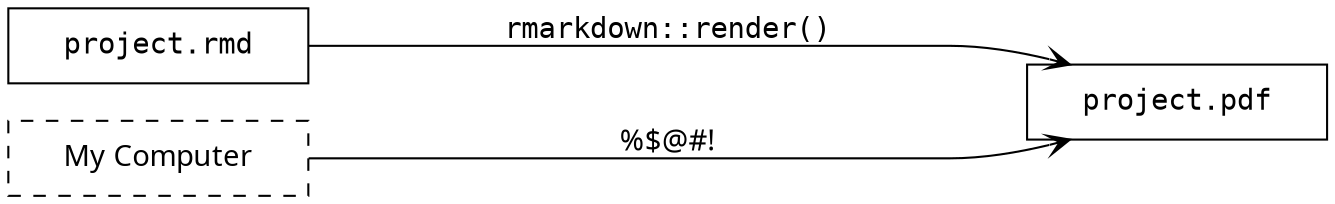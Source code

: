 digraph cicd {

graph [
  layout = dot
  rankdir = LR
]

node  [
  shape = rectangle
  color = black
  fixedsize = true
  width = 2.0
  style = solid
]

node  [
  fontname = "Courier"
  label = "project.rmd"
]
source

node [
  fontname = "Fira Sans"
  label = "My Computer"
  style = dashed
]
computer

node [
  fontname = "Courier",
  label = "project.pdf"
  style = solid
]
binary

edge [
  arrowhead = "vee"
  color = black,
  fontname = "Courier"
  minlen = 5
]
source -> {binary} [
  label = "rmarkdown::render()"
  width = 1
]
computer -> {binary} [
  label = "%$@#!"
  fontname = "Fira Sans"
]
}
